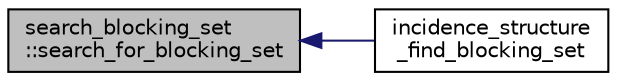 digraph "search_blocking_set::search_for_blocking_set"
{
  edge [fontname="Helvetica",fontsize="10",labelfontname="Helvetica",labelfontsize="10"];
  node [fontname="Helvetica",fontsize="10",shape=record];
  rankdir="LR";
  Node906 [label="search_blocking_set\l::search_for_blocking_set",height=0.2,width=0.4,color="black", fillcolor="grey75", style="filled", fontcolor="black"];
  Node906 -> Node907 [dir="back",color="midnightblue",fontsize="10",style="solid",fontname="Helvetica"];
  Node907 [label="incidence_structure\l_find_blocking_set",height=0.2,width=0.4,color="black", fillcolor="white", style="filled",URL="$df/d74/tl__geometry_8h.html#a8e3d42d0018f8a804b9686b1c4951186"];
}
